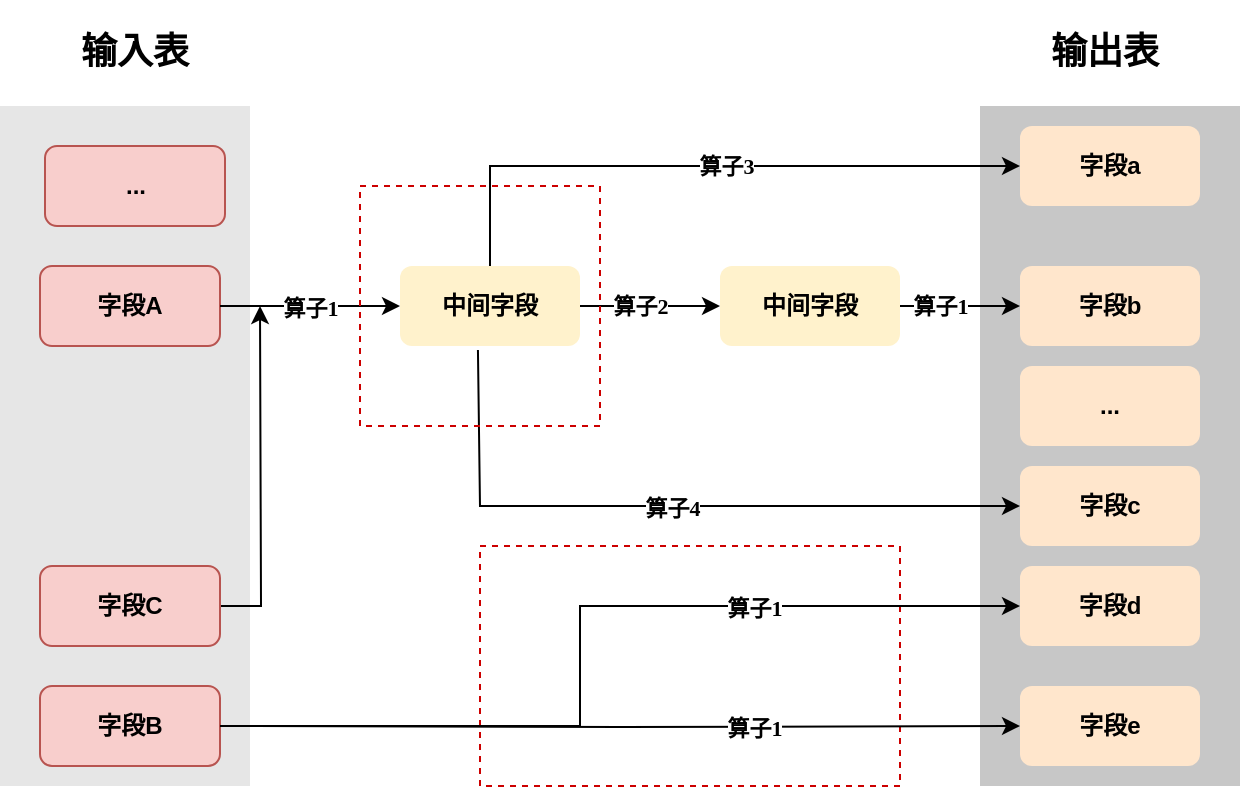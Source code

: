 <mxfile version="16.6.4" type="github">
  <diagram id="t5013ClFBceo3AWYJ7qr" name="第 1 页">
    <mxGraphModel dx="782" dy="457" grid="1" gridSize="10" guides="1" tooltips="1" connect="1" arrows="1" fold="1" page="1" pageScale="1" pageWidth="827" pageHeight="1169" math="0" shadow="0">
      <root>
        <mxCell id="0" />
        <mxCell id="1" parent="0" />
        <mxCell id="azCyYFEH_PpVnO7Ui9Pe-7" value="" style="rounded=0;whiteSpace=wrap;html=1;fontFamily=Times New Roman;fontSize=11;fontColor=default;fillColor=none;strokeColor=#CC0000;dashed=1;" vertex="1" parent="1">
          <mxGeometry x="290" y="310" width="210" height="120" as="geometry" />
        </mxCell>
        <mxCell id="a7ovbASMTijBWr023Lwf-147" value="" style="rounded=0;whiteSpace=wrap;html=1;fontFamily=Times New Roman;dashed=1;strokeColor=none;fillColor=#C7C7C7;" parent="1" vertex="1">
          <mxGeometry x="540" y="90" width="130" height="340" as="geometry" />
        </mxCell>
        <mxCell id="a7ovbASMTijBWr023Lwf-71" value="" style="rounded=0;whiteSpace=wrap;html=1;fontFamily=Times New Roman;dashed=1;strokeColor=none;fillColor=#E6E6E6;" parent="1" vertex="1">
          <mxGeometry x="50" y="90" width="125" height="340" as="geometry" />
        </mxCell>
        <mxCell id="a7ovbASMTijBWr023Lwf-34" value="&lt;h4&gt;字段A&lt;/h4&gt;" style="rounded=1;whiteSpace=wrap;html=1;strokeColor=#b85450;fillColor=#f8cecc;" parent="1" vertex="1">
          <mxGeometry x="70" y="170" width="90" height="40" as="geometry" />
        </mxCell>
        <mxCell id="a7ovbASMTijBWr023Lwf-38" value="&lt;h4&gt;中间字段&lt;/h4&gt;" style="rounded=1;whiteSpace=wrap;html=1;strokeColor=none;fillColor=#fff2cc;" parent="1" vertex="1">
          <mxGeometry x="250" y="170" width="90" height="40" as="geometry" />
        </mxCell>
        <mxCell id="a7ovbASMTijBWr023Lwf-54" value="&lt;h4&gt;字段b&lt;/h4&gt;" style="rounded=1;whiteSpace=wrap;html=1;fillColor=#ffe6cc;strokeColor=none;" parent="1" vertex="1">
          <mxGeometry x="560" y="170" width="90" height="40" as="geometry" />
        </mxCell>
        <mxCell id="a7ovbASMTijBWr023Lwf-60" value="&lt;h4&gt;字段B&lt;/h4&gt;" style="rounded=1;whiteSpace=wrap;html=1;strokeColor=#b85450;fillColor=#f8cecc;" parent="1" vertex="1">
          <mxGeometry x="70" y="380" width="90" height="40" as="geometry" />
        </mxCell>
        <mxCell id="a7ovbASMTijBWr023Lwf-61" value="&lt;h4&gt;字段d&lt;/h4&gt;" style="rounded=1;whiteSpace=wrap;html=1;fillColor=#ffe6cc;strokeColor=none;" parent="1" vertex="1">
          <mxGeometry x="560" y="320" width="90" height="40" as="geometry" />
        </mxCell>
        <mxCell id="a7ovbASMTijBWr023Lwf-64" value="&lt;h4&gt;中间字段&lt;/h4&gt;" style="rounded=1;whiteSpace=wrap;html=1;strokeColor=none;fillColor=#fff2cc;" parent="1" vertex="1">
          <mxGeometry x="410" y="170" width="90" height="40" as="geometry" />
        </mxCell>
        <mxCell id="a7ovbASMTijBWr023Lwf-67" value="&lt;h4&gt;字段a&lt;/h4&gt;" style="rounded=1;whiteSpace=wrap;html=1;fillColor=#ffe6cc;strokeColor=none;" parent="1" vertex="1">
          <mxGeometry x="560" y="100" width="90" height="40" as="geometry" />
        </mxCell>
        <mxCell id="a7ovbASMTijBWr023Lwf-69" value="&lt;h4&gt;字段c&lt;/h4&gt;" style="rounded=1;whiteSpace=wrap;html=1;fillColor=#ffe6cc;strokeColor=none;" parent="1" vertex="1">
          <mxGeometry x="560" y="270" width="90" height="40" as="geometry" />
        </mxCell>
        <mxCell id="azCyYFEH_PpVnO7Ui9Pe-6" style="edgeStyle=orthogonalEdgeStyle;shape=connector;rounded=0;orthogonalLoop=1;jettySize=auto;html=1;exitX=1;exitY=0.5;exitDx=0;exitDy=0;labelBackgroundColor=default;fontFamily=Times New Roman;fontSize=11;fontColor=default;endArrow=classic;strokeColor=default;" edge="1" parent="1" source="a7ovbASMTijBWr023Lwf-72">
          <mxGeometry relative="1" as="geometry">
            <mxPoint x="180" y="190" as="targetPoint" />
          </mxGeometry>
        </mxCell>
        <mxCell id="a7ovbASMTijBWr023Lwf-72" value="&lt;h4&gt;字段C&lt;/h4&gt;" style="rounded=1;whiteSpace=wrap;html=1;strokeColor=#b85450;fillColor=#f8cecc;" parent="1" vertex="1">
          <mxGeometry x="70" y="320" width="90" height="40" as="geometry" />
        </mxCell>
        <mxCell id="a7ovbASMTijBWr023Lwf-73" value="&lt;h2&gt;输入表&lt;/h2&gt;" style="text;html=1;strokeColor=none;fillColor=none;align=center;verticalAlign=middle;whiteSpace=wrap;rounded=0;fontFamily=Times New Roman;" parent="1" vertex="1">
          <mxGeometry x="75" y="50" width="85" height="25" as="geometry" />
        </mxCell>
        <mxCell id="a7ovbASMTijBWr023Lwf-75" value="&lt;h2&gt;输出表&lt;/h2&gt;" style="text;html=1;strokeColor=none;fillColor=none;align=center;verticalAlign=middle;whiteSpace=wrap;rounded=0;fontFamily=Times New Roman;" parent="1" vertex="1">
          <mxGeometry x="560" y="50" width="85" height="25" as="geometry" />
        </mxCell>
        <mxCell id="a7ovbASMTijBWr023Lwf-79" value="&lt;h4&gt;字段e&lt;/h4&gt;" style="rounded=1;whiteSpace=wrap;html=1;fillColor=#ffe6cc;strokeColor=none;" parent="1" vertex="1">
          <mxGeometry x="560" y="380" width="90" height="40" as="geometry" />
        </mxCell>
        <mxCell id="a7ovbASMTijBWr023Lwf-139" style="edgeStyle=orthogonalEdgeStyle;rounded=0;orthogonalLoop=1;jettySize=auto;html=1;exitX=1;exitY=0.5;exitDx=0;exitDy=0;fontFamily=Times New Roman;" parent="1" target="a7ovbASMTijBWr023Lwf-79" edge="1">
          <mxGeometry relative="1" as="geometry">
            <mxPoint x="160" y="400" as="sourcePoint" />
          </mxGeometry>
        </mxCell>
        <mxCell id="a7ovbASMTijBWr023Lwf-149" style="edgeStyle=orthogonalEdgeStyle;rounded=0;orthogonalLoop=1;jettySize=auto;html=1;entryX=0;entryY=0.5;entryDx=0;entryDy=0;fontFamily=Times New Roman;" parent="1" target="a7ovbASMTijBWr023Lwf-61" edge="1">
          <mxGeometry relative="1" as="geometry">
            <Array as="points">
              <mxPoint x="160" y="400" />
              <mxPoint x="340" y="400" />
              <mxPoint x="340" y="340" />
            </Array>
            <mxPoint x="160" y="400" as="sourcePoint" />
          </mxGeometry>
        </mxCell>
        <mxCell id="a7ovbASMTijBWr023Lwf-92" value="" style="endArrow=classic;html=1;rounded=0;fontFamily=Times New Roman;" parent="1" source="a7ovbASMTijBWr023Lwf-34" target="a7ovbASMTijBWr023Lwf-38" edge="1">
          <mxGeometry relative="1" as="geometry">
            <mxPoint x="160" y="190" as="sourcePoint" />
            <mxPoint x="260" y="190" as="targetPoint" />
          </mxGeometry>
        </mxCell>
        <mxCell id="a7ovbASMTijBWr023Lwf-93" value="算子1" style="edgeLabel;resizable=0;html=1;align=center;verticalAlign=middle;fontFamily=Times New Roman;fontStyle=1" parent="a7ovbASMTijBWr023Lwf-92" connectable="0" vertex="1">
          <mxGeometry relative="1" as="geometry">
            <mxPoint y="1" as="offset" />
          </mxGeometry>
        </mxCell>
        <mxCell id="a7ovbASMTijBWr023Lwf-94" value="" style="endArrow=classic;html=1;rounded=0;fontFamily=Times New Roman;exitX=0.433;exitY=1.05;exitDx=0;exitDy=0;entryX=0;entryY=0.5;entryDx=0;entryDy=0;exitPerimeter=0;" parent="1" source="a7ovbASMTijBWr023Lwf-38" target="a7ovbASMTijBWr023Lwf-69" edge="1">
          <mxGeometry relative="1" as="geometry">
            <mxPoint x="265" y="279" as="sourcePoint" />
            <mxPoint x="365" y="279" as="targetPoint" />
            <Array as="points">
              <mxPoint x="290" y="290" />
            </Array>
          </mxGeometry>
        </mxCell>
        <mxCell id="a7ovbASMTijBWr023Lwf-95" value="算子4" style="edgeLabel;resizable=0;html=1;align=center;verticalAlign=middle;fontFamily=Times New Roman;fontStyle=1" parent="a7ovbASMTijBWr023Lwf-94" connectable="0" vertex="1">
          <mxGeometry relative="1" as="geometry">
            <mxPoint y="1" as="offset" />
          </mxGeometry>
        </mxCell>
        <mxCell id="a7ovbASMTijBWr023Lwf-130" value="" style="endArrow=classic;html=1;rounded=0;fontFamily=Times New Roman;exitX=1;exitY=0.5;exitDx=0;exitDy=0;" parent="1" source="a7ovbASMTijBWr023Lwf-38" target="a7ovbASMTijBWr023Lwf-64" edge="1">
          <mxGeometry relative="1" as="geometry">
            <mxPoint x="340" y="189.5" as="sourcePoint" />
            <mxPoint x="440" y="189.5" as="targetPoint" />
          </mxGeometry>
        </mxCell>
        <mxCell id="a7ovbASMTijBWr023Lwf-131" value="算子2" style="edgeLabel;resizable=0;html=1;align=center;verticalAlign=middle;fontFamily=Times New Roman;dashed=1;fontStyle=1" parent="a7ovbASMTijBWr023Lwf-130" connectable="0" vertex="1">
          <mxGeometry relative="1" as="geometry">
            <mxPoint x="-5" as="offset" />
          </mxGeometry>
        </mxCell>
        <mxCell id="a7ovbASMTijBWr023Lwf-136" value="" style="endArrow=classic;html=1;rounded=0;fontFamily=Times New Roman;exitX=0.5;exitY=0;exitDx=0;exitDy=0;entryX=0;entryY=0.5;entryDx=0;entryDy=0;" parent="1" source="a7ovbASMTijBWr023Lwf-38" target="a7ovbASMTijBWr023Lwf-67" edge="1">
          <mxGeometry relative="1" as="geometry">
            <mxPoint x="330" y="60" as="sourcePoint" />
            <mxPoint x="430" y="60" as="targetPoint" />
            <Array as="points">
              <mxPoint x="295" y="120" />
            </Array>
          </mxGeometry>
        </mxCell>
        <mxCell id="a7ovbASMTijBWr023Lwf-137" value="算子3" style="edgeLabel;resizable=0;html=1;align=center;verticalAlign=middle;fontFamily=Times New Roman;dashed=1;fontStyle=1" parent="a7ovbASMTijBWr023Lwf-136" connectable="0" vertex="1">
          <mxGeometry relative="1" as="geometry">
            <mxPoint x="10" as="offset" />
          </mxGeometry>
        </mxCell>
        <mxCell id="a7ovbASMTijBWr023Lwf-143" value="" style="endArrow=classic;html=1;rounded=0;fontFamily=Times New Roman;" parent="1" source="a7ovbASMTijBWr023Lwf-64" target="a7ovbASMTijBWr023Lwf-54" edge="1">
          <mxGeometry relative="1" as="geometry">
            <mxPoint x="515" y="189.5" as="sourcePoint" />
            <mxPoint x="620" y="190" as="targetPoint" />
          </mxGeometry>
        </mxCell>
        <mxCell id="a7ovbASMTijBWr023Lwf-144" value="算子1" style="edgeLabel;resizable=0;html=1;align=center;verticalAlign=middle;fontFamily=Times New Roman;dashed=1;fontStyle=1" parent="a7ovbASMTijBWr023Lwf-143" connectable="0" vertex="1">
          <mxGeometry relative="1" as="geometry">
            <mxPoint x="-10" as="offset" />
          </mxGeometry>
        </mxCell>
        <mxCell id="a7ovbASMTijBWr023Lwf-145" value="&lt;h4&gt;...&lt;/h4&gt;" style="rounded=1;whiteSpace=wrap;html=1;strokeColor=#b85450;fillColor=#f8cecc;" parent="1" vertex="1">
          <mxGeometry x="72.5" y="110" width="90" height="40" as="geometry" />
        </mxCell>
        <mxCell id="a7ovbASMTijBWr023Lwf-148" value="&lt;h4&gt;...&lt;/h4&gt;" style="rounded=1;whiteSpace=wrap;html=1;fillColor=#ffe6cc;strokeColor=none;" parent="1" vertex="1">
          <mxGeometry x="560" y="220" width="90" height="40" as="geometry" />
        </mxCell>
        <mxCell id="azCyYFEH_PpVnO7Ui9Pe-4" value="算子1" style="edgeLabel;resizable=0;html=1;align=center;verticalAlign=middle;fontFamily=Times New Roman;dashed=1;fontStyle=1" connectable="0" vertex="1" parent="1">
          <mxGeometry x="430" y="350" as="geometry">
            <mxPoint x="-3" y="51" as="offset" />
          </mxGeometry>
        </mxCell>
        <mxCell id="azCyYFEH_PpVnO7Ui9Pe-5" value="算子1" style="edgeLabel;resizable=0;html=1;align=center;verticalAlign=middle;fontFamily=Times New Roman;dashed=1;fontStyle=1" connectable="0" vertex="1" parent="1">
          <mxGeometry x="430" y="290" as="geometry">
            <mxPoint x="-3" y="51" as="offset" />
          </mxGeometry>
        </mxCell>
        <mxCell id="azCyYFEH_PpVnO7Ui9Pe-11" value="" style="rounded=0;whiteSpace=wrap;html=1;fontFamily=Times New Roman;fontSize=11;fontColor=default;fillColor=none;strokeColor=#CC0000;dashed=1;" vertex="1" parent="1">
          <mxGeometry x="230" y="130" width="120" height="120" as="geometry" />
        </mxCell>
      </root>
    </mxGraphModel>
  </diagram>
</mxfile>
